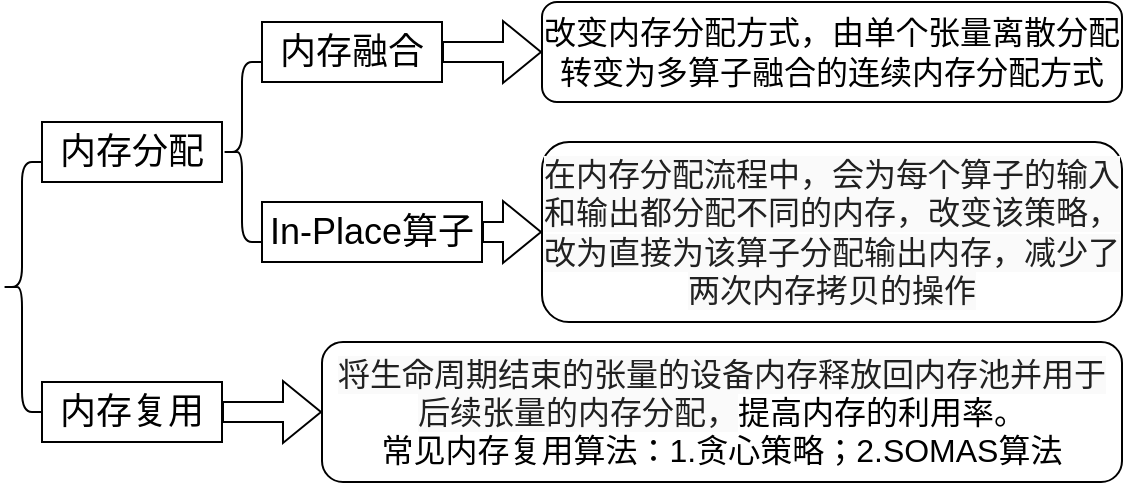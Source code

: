 <mxfile version="24.7.5">
  <diagram name="第 1 页" id="8sgEaGdCeuTuFXh0dQ2Q">
    <mxGraphModel dx="1276" dy="606" grid="1" gridSize="10" guides="1" tooltips="1" connect="1" arrows="1" fold="1" page="1" pageScale="1" pageWidth="827" pageHeight="1169" math="0" shadow="0">
      <root>
        <mxCell id="0" />
        <mxCell id="1" parent="0" />
        <mxCell id="C9ZiDex2Id79DyY-kiYk-1" value="&lt;font style=&quot;font-size: 18px;&quot;&gt;内存分配&lt;/font&gt;" style="rounded=0;whiteSpace=wrap;html=1;" vertex="1" parent="1">
          <mxGeometry x="70" y="230" width="90" height="30" as="geometry" />
        </mxCell>
        <mxCell id="C9ZiDex2Id79DyY-kiYk-2" value="" style="shape=curlyBracket;whiteSpace=wrap;html=1;rounded=1;labelPosition=left;verticalLabelPosition=middle;align=right;verticalAlign=middle;" vertex="1" parent="1">
          <mxGeometry x="50" y="250" width="20" height="125" as="geometry" />
        </mxCell>
        <mxCell id="C9ZiDex2Id79DyY-kiYk-4" value="&lt;font style=&quot;font-size: 16px;&quot;&gt;改变内存分配方式，由单个张量离散分配转变为多算子融合的连续内存分配方式&lt;/font&gt;" style="rounded=1;whiteSpace=wrap;html=1;" vertex="1" parent="1">
          <mxGeometry x="320" y="170" width="290" height="50" as="geometry" />
        </mxCell>
        <mxCell id="C9ZiDex2Id79DyY-kiYk-5" value="" style="shape=flexArrow;endArrow=classic;html=1;rounded=0;entryX=0;entryY=0.5;entryDx=0;entryDy=0;exitX=1;exitY=0.5;exitDx=0;exitDy=0;" edge="1" parent="1" source="C9ZiDex2Id79DyY-kiYk-13" target="C9ZiDex2Id79DyY-kiYk-4">
          <mxGeometry width="50" height="50" relative="1" as="geometry">
            <mxPoint x="290" y="195" as="sourcePoint" />
            <mxPoint x="340" y="150" as="targetPoint" />
          </mxGeometry>
        </mxCell>
        <mxCell id="C9ZiDex2Id79DyY-kiYk-6" value="&lt;font style=&quot;font-size: 18px;&quot;&gt;内存复用&lt;/font&gt;" style="rounded=0;whiteSpace=wrap;html=1;" vertex="1" parent="1">
          <mxGeometry x="70" y="360" width="90" height="30" as="geometry" />
        </mxCell>
        <mxCell id="C9ZiDex2Id79DyY-kiYk-7" value="&lt;span style=&quot;color: rgba(0, 0, 0, 0.87); font-family: Roboto, &amp;quot;Noto Sans SC Sliced&amp;quot;, sans-serif; font-size: 16px; text-align: start; background-color: rgb(250, 250, 250);&quot;&gt;在内存分配流程中，会为每个算子的输入和输出都分配不同的内存，改变该策略，改为直接为该算子分配输出内存，减少了两次内存拷贝的操作&lt;/span&gt;" style="rounded=1;whiteSpace=wrap;html=1;" vertex="1" parent="1">
          <mxGeometry x="320" y="240" width="290" height="90" as="geometry" />
        </mxCell>
        <mxCell id="C9ZiDex2Id79DyY-kiYk-8" value="" style="shape=flexArrow;endArrow=classic;html=1;rounded=0;entryX=0;entryY=0.5;entryDx=0;entryDy=0;exitX=1;exitY=0.5;exitDx=0;exitDy=0;" edge="1" parent="1" target="C9ZiDex2Id79DyY-kiYk-12" source="C9ZiDex2Id79DyY-kiYk-6">
          <mxGeometry width="50" height="50" relative="1" as="geometry">
            <mxPoint x="290" y="255" as="sourcePoint" />
            <mxPoint x="340" y="210" as="targetPoint" />
          </mxGeometry>
        </mxCell>
        <mxCell id="C9ZiDex2Id79DyY-kiYk-12" value="&lt;font style=&quot;&quot;&gt;&lt;span style=&quot;font-size: 16px; color: rgba(0, 0, 0, 0.87); font-family: Roboto, &amp;quot;Noto Sans SC Sliced&amp;quot;, sans-serif; text-align: start; background-color: rgb(250, 250, 250);&quot;&gt;将生命周期结束的张量的设备内存释放回内存池并用于后续张量的内存分配，&lt;/span&gt;&lt;font style=&quot;font-size: 16px;&quot;&gt;提高内存的利用率。&lt;/font&gt;&lt;/font&gt;&lt;div&gt;&lt;span style=&quot;font-size: 16px;&quot;&gt;常见内存复用算法：1.贪心策略；2.SOMAS算法&lt;/span&gt;&lt;/div&gt;" style="rounded=1;whiteSpace=wrap;html=1;" vertex="1" parent="1">
          <mxGeometry x="210" y="340" width="400" height="70" as="geometry" />
        </mxCell>
        <mxCell id="C9ZiDex2Id79DyY-kiYk-13" value="&lt;font style=&quot;font-size: 18px;&quot;&gt;内存融合&lt;/font&gt;" style="rounded=0;whiteSpace=wrap;html=1;" vertex="1" parent="1">
          <mxGeometry x="180" y="180" width="90" height="30" as="geometry" />
        </mxCell>
        <mxCell id="C9ZiDex2Id79DyY-kiYk-14" value="" style="shape=curlyBracket;whiteSpace=wrap;html=1;rounded=1;labelPosition=left;verticalLabelPosition=middle;align=right;verticalAlign=middle;" vertex="1" parent="1">
          <mxGeometry x="160" y="200" width="20" height="90" as="geometry" />
        </mxCell>
        <mxCell id="C9ZiDex2Id79DyY-kiYk-15" value="&lt;font style=&quot;font-size: 18px;&quot;&gt;In-Place算子&lt;/font&gt;" style="rounded=0;whiteSpace=wrap;html=1;" vertex="1" parent="1">
          <mxGeometry x="180" y="270" width="110" height="30" as="geometry" />
        </mxCell>
        <mxCell id="C9ZiDex2Id79DyY-kiYk-16" value="" style="shape=flexArrow;endArrow=classic;html=1;rounded=0;entryX=0;entryY=0.5;entryDx=0;entryDy=0;exitX=1;exitY=0.5;exitDx=0;exitDy=0;" edge="1" parent="1" source="C9ZiDex2Id79DyY-kiYk-15" target="C9ZiDex2Id79DyY-kiYk-7">
          <mxGeometry width="50" height="50" relative="1" as="geometry">
            <mxPoint x="280" y="205" as="sourcePoint" />
            <mxPoint x="330" y="205" as="targetPoint" />
          </mxGeometry>
        </mxCell>
      </root>
    </mxGraphModel>
  </diagram>
</mxfile>
